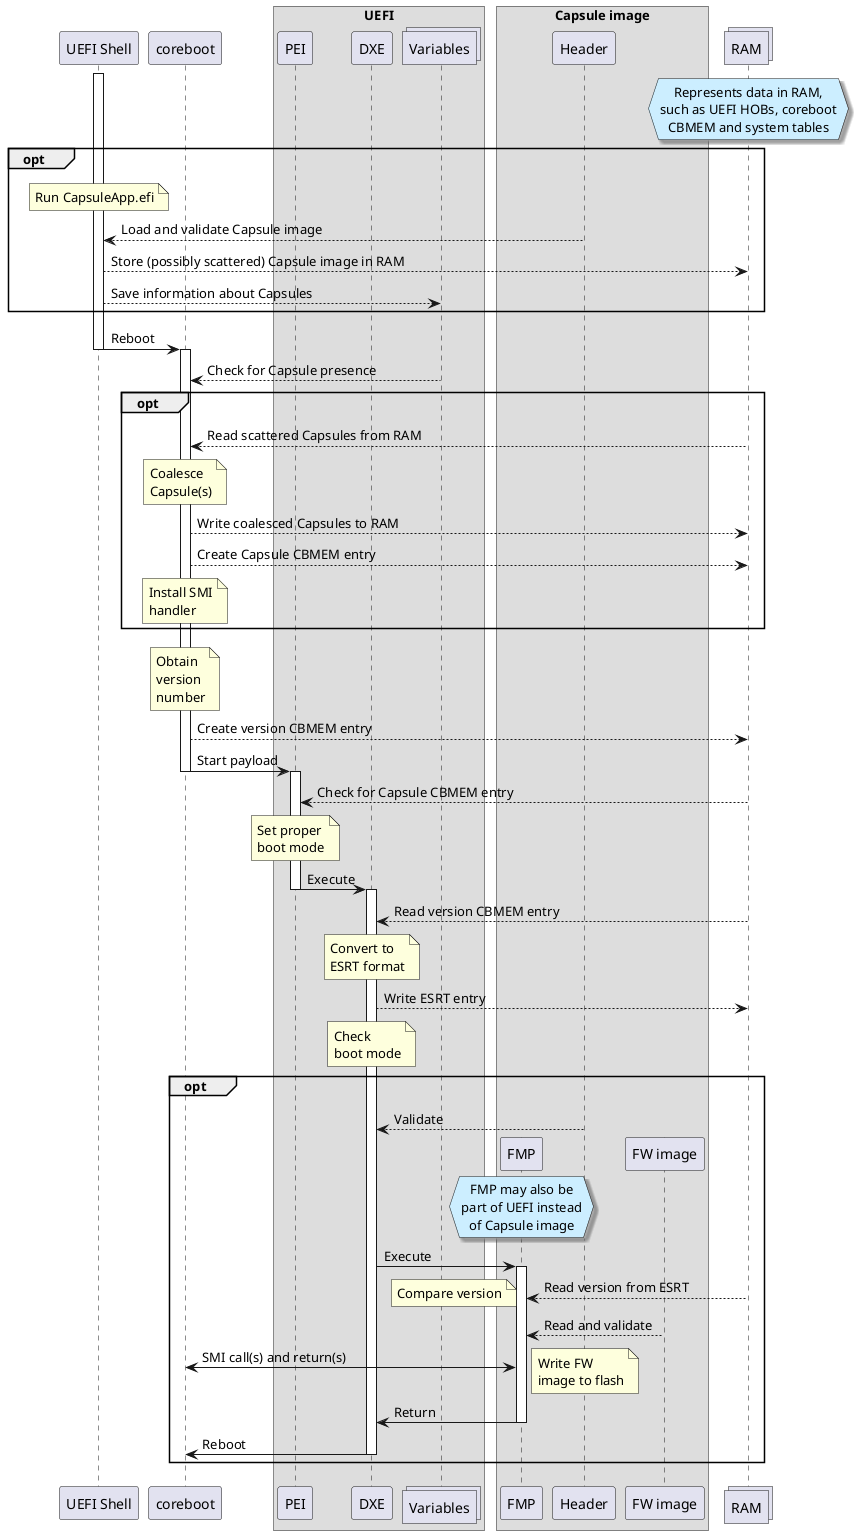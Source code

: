 @startuml
!pragma teoz true

skinparam shadowing<<with_shadow>> true
skinparam NoteTextAlignment<<with_shadow>> center
skinparam NoteBackgroundColor<<with_shadow>> #CEF

participant "UEFI Shell" as OS
activate OS
participant coreboot
box UEFI
participant PEI
participant DXE
collections Variables as vars
end box
collections RAM as data order 50

hnote over data<<with_shadow>>
Represents data in RAM,
such as UEFI HOBs, coreboot
CBMEM and system tables
end hnote

opt
note over OS: Run CapsuleApp.efi
OS <-- Header: Load and validate Capsule image
data <-- OS: Store (possibly scattered) Capsule image in RAM
vars <-- OS: Save information about Capsules
end opt

OS -> coreboot --++: Reboot

coreboot <-- vars: Check for Capsule presence

opt
coreboot <-- data: Read scattered Capsules from RAM
note over coreboot: Coalesce\nCapsule(s)
data <-- coreboot: Write coalesced Capsules to RAM
data <-- coreboot: Create Capsule CBMEM entry
note over coreboot: Install SMI\nhandler
end opt

note over coreboot: Obtain\nversion\nnumber
data <-- coreboot: Create version CBMEM entry

coreboot -> PEI --++: Start payload

PEI <-- data: Check for Capsule CBMEM entry
note over PEI: Set proper\nboot mode

PEI -> DXE --++: Execute

DXE <-- data: Read version CBMEM entry
note over DXE: Convert to\nESRT format
data <-- DXE: Write ESRT entry
note over DXE: Check\nboot mode

opt
DXE <-- Header: Validate

box "Capsule image"
create participant FMP
data-[hidden]->FMP
collections Header
create participant "FW image" as fw
& data-[hidden]->fw
end box

hnote over FMP<<with_shadow>>
FMP may also be
part of UEFI instead
of Capsule image
end hnote

DXE -> FMP ++: Execute

FMP <-- data: Read version from ESRT
note left: Compare version
FMP <-- fw: Read and validate
FMP <-> coreboot: SMI call(s) and return(s)
note right: Write FW\nimage to flash

FMP -> DXE --: Return

DXE -> coreboot --: Reboot
end opt

@enduml
